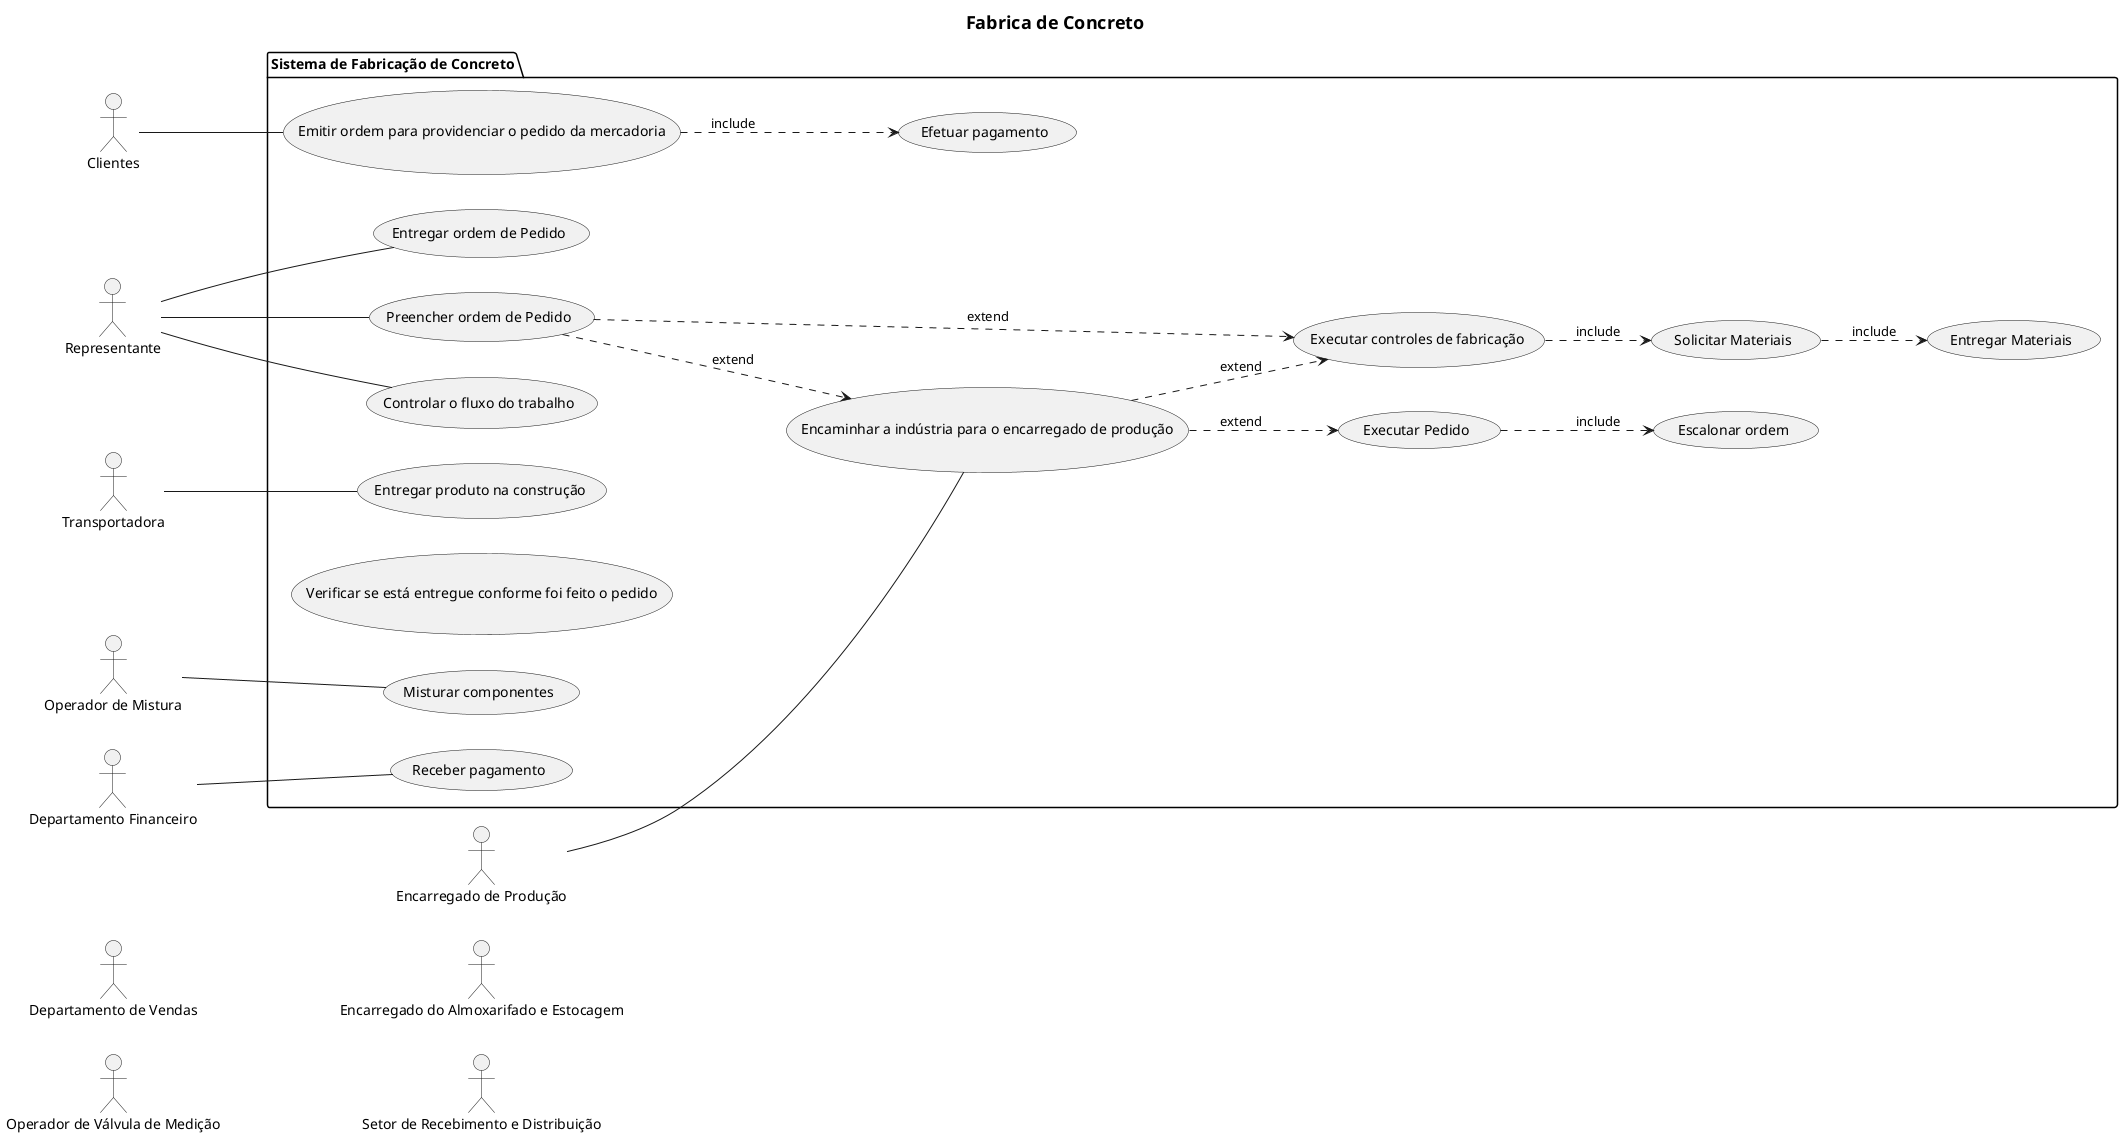 ' ' Estudo de caso baseado no artigo de modelagem de sistemas industriais, Palazzo e Edelweizz (1998), apud Lutherer E. et al., 1994. 
' ' O estudo representa uma fábrica de concreto que inclui vendas, escritório e a planta industrial. 
' ' A planta é composta de vários receptáculos de armazenagem de cimento, areia, cascalho e água; um misturador para preparação do concreto; duas balanças para pesar os componentes;
' ' uma válvula de medição de componentes; controle de descarga de água; duas esteiras de transporte para levar os ingredientes sólidos ao misturador.
' ' Os clientes preenchem uma ordem de pedido entregue pelo representante com o tipo e quantidade de concreto para entrega em um ou mais dias pela transportadora da empresa.
' ' O departamento de vendas escalona a ordem e eventualmente encaminha a indústria para o encarregado de produção.
' ' A indústria providência a execução do pedido, através da área de produção e de matéria prima.
' ' A produção executa a ordem solicitando materiais que são entregues no local pelo encarregado do almoxarifado e estocagem.
' ' O operador das máquinas executa os controles de fabricação tendo como auxiliares os operários responsáveis pela mistura dos componentes e pelo funcionário encarregado do controle de fluxo de trabalho.
' ' Caso algum produto da matéria prima fique abaixo do nível de segurança, o encarregado da produção emite ordem para o departamento de compras providenciar o pedido da mercadoria que após a entrega é verificado pelo setor de recebimento e distribuição se está entregue conforme foi feito o pedido.
' ' Após a fabricação, o produto é entregue na construção e o cliente efetua o pagamento que é recebido pelo departamento financeiro da indústria.


' @startuml
' left to right direction

'   actor "Operador de Válvula de Medição" as ov
'   actor Representante as rep
'   actor "Operador de Mistura" as om
'   actor Clientes as Cl
'   actor Transportadora as trans
'   actor "Departamento de Vendas" as dv
'   actor "Encarregado de Produção" as ep

' package Sistema {
'   usecase "Preencher formulario" as UC1
'   usecase "Analisar solicitacao" as UC2
'   usecase "Enviar comunicado de negativa" as UC3
'   usecase "Enviar solicitacao ao supervisor" as UC4
'   usecase "Negar pedido" as UC5
'   usecase "Gerar tramites administrativos" as UC6
'   usecase "Comunicar aprovacao" as UC7
'   usecase "Aprovar pedido" as UC8
' }
' sa -- UC1
' ch -- UC2
' ch -- UC3
' ch -- UC4
' sp -- UC5
' ch -- UC8
' sp -- UC8
' sr -- UC6
' sr -- UC7
' ch -- UC5
' UC1 -.> UC2 : include
' UC8 -.> UC6 : include
' UC6 -.> UC7 : include
' UC2 -.> UC8 : extend
' UC4 -.> UC8 : extend
' UC5 -.> UC3 : include
' UC2 -.> UC4 : extend
' UC4 -.> UC5 : extend

' @enduml

@startuml
left to right direction
title = Fabrica de Concreto
  actor Clientes as Cl
  actor Representante as rep
  actor Transportadora as trans
  actor "Departamento de Vendas" as dv
  actor "Encarregado de Produção" as ep
  actor "Operador de Válvula de Medição" as ov
  actor "Operador de Mistura" as om
  actor "Encarregado do Almoxarifado e Estocagem" as ea
  actor "Setor de Recebimento e Distribuição" as rd
  actor "Departamento Financeiro" as df

package "Sistema de Fabricação de Concreto" {
  usecase "Entregar ordem de Pedido" as UC1
  usecase "Preencher ordem de Pedido" as UC2
  usecase "Escalonar ordem" as UC3
  usecase "Encaminhar a indústria para o encarregado de produção" as UC4
  usecase "Executar Pedido" as UC5
  usecase "Solicitar Materiais" as UC6
  usecase "Entregar Materiais" as UC7
  usecase "Executar controles de fabricação" as UC8
  usecase "Misturar componentes" as UC9
  usecase "Controlar o fluxo do trabalho" as UC10
  usecase "Emitir ordem para providenciar o pedido da mercadoria" as UC11
  usecase "Verificar se está entregue conforme foi feito o pedido" as UC12
  usecase "Entregar produto na construção" as UC13
  usecase "Efetuar pagamento" as UC14
  usecase "Receber pagamento" as UC15
}

rep -- UC1
Cl -- UC11
ep -- UC4
rep -- UC2
om -- UC9
df -- UC15
rep -- UC10
trans -- UC13




UC8 -.> UC6 : include
UC6 -.> UC7 : include
UC2 -.> UC8 : extend
UC4 -.> UC8 : extend
UC5 -.> UC3 : include
UC2 -.> UC4 : extend
UC4 -.> UC5 : extend
UC11 -.> UC14 : include

@enduml
